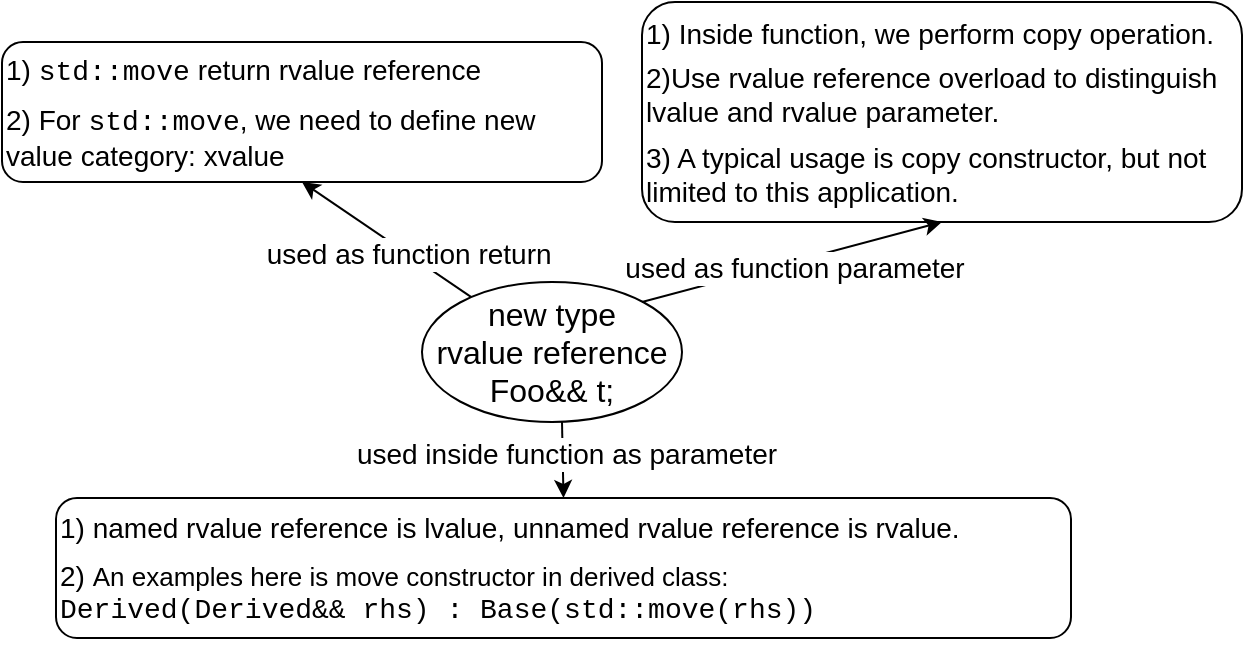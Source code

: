 <mxfile version="24.7.7">
  <diagram name="Page-1" id="ricbQYloURxBvvx5782r">
    <mxGraphModel dx="779" dy="1097" grid="1" gridSize="10" guides="1" tooltips="1" connect="1" arrows="1" fold="1" page="1" pageScale="1" pageWidth="850" pageHeight="1100" math="0" shadow="0">
      <root>
        <mxCell id="0" />
        <mxCell id="1" parent="0" />
        <mxCell id="9KK1NZxKThgLF5jbdS7r-1" value="&lt;div&gt;new type&lt;/div&gt;rvalue reference&lt;div&gt;Foo&amp;amp;&amp;amp; t;&lt;/div&gt;" style="ellipse;whiteSpace=wrap;html=1;fontSize=16;" parent="1" vertex="1">
          <mxGeometry x="300" y="360" width="130" height="70" as="geometry" />
        </mxCell>
        <mxCell id="9KK1NZxKThgLF5jbdS7r-2" value="1) Inside function, we perform copy operation.&lt;div style=&quot;font-size: 5px;&quot;&gt;&lt;br&gt;&lt;div style=&quot;&quot;&gt;&lt;div style=&quot;font-size: 14px;&quot;&gt;2)Use rvalue reference overload to distinguish lvalue and rvalue parameter.&lt;/div&gt;&lt;div style=&quot;&quot;&gt;&lt;br&gt;&lt;/div&gt;&lt;div style=&quot;font-size: 14px;&quot;&gt;3) A typical usage is copy constructor, but not limited to this application.&lt;/div&gt;&lt;/div&gt;&lt;/div&gt;" style="rounded=1;whiteSpace=wrap;html=1;align=left;fontSize=14;" parent="1" vertex="1">
          <mxGeometry x="410" y="220" width="300" height="110" as="geometry" />
        </mxCell>
        <mxCell id="9KK1NZxKThgLF5jbdS7r-3" value="" style="endArrow=classic;html=1;rounded=0;entryX=0.5;entryY=1;entryDx=0;entryDy=0;" parent="1" target="9KK1NZxKThgLF5jbdS7r-2" edge="1">
          <mxGeometry width="50" height="50" relative="1" as="geometry">
            <mxPoint x="410" y="370" as="sourcePoint" />
            <mxPoint x="470" y="320" as="targetPoint" />
          </mxGeometry>
        </mxCell>
        <mxCell id="9KK1NZxKThgLF5jbdS7r-8" value="used as function parameter" style="edgeLabel;html=1;align=center;verticalAlign=middle;resizable=0;points=[];fontSize=14;" parent="9KK1NZxKThgLF5jbdS7r-3" vertex="1" connectable="0">
          <mxGeometry y="-3" relative="1" as="geometry">
            <mxPoint as="offset" />
          </mxGeometry>
        </mxCell>
        <mxCell id="9KK1NZxKThgLF5jbdS7r-4" value="1) &lt;font face=&quot;Courier New&quot;&gt;std::move&lt;/font&gt; return rvalue reference&lt;div style=&quot;font-size: 6px;&quot;&gt;&lt;br&gt;&lt;div style=&quot;font-size: 14px;&quot;&gt;2) For &lt;font face=&quot;Courier New&quot;&gt;std::move&lt;/font&gt;, we need to define new value category: xvalue&lt;/div&gt;&lt;/div&gt;" style="rounded=1;whiteSpace=wrap;html=1;align=left;fontSize=14;" parent="1" vertex="1">
          <mxGeometry x="90" y="240" width="300" height="70" as="geometry" />
        </mxCell>
        <mxCell id="9KK1NZxKThgLF5jbdS7r-5" value="" style="endArrow=classic;html=1;rounded=0;entryX=0.5;entryY=1;entryDx=0;entryDy=0;" parent="1" source="9KK1NZxKThgLF5jbdS7r-1" target="9KK1NZxKThgLF5jbdS7r-4" edge="1">
          <mxGeometry width="50" height="50" relative="1" as="geometry">
            <mxPoint x="200" y="400" as="sourcePoint" />
            <mxPoint x="250" y="350" as="targetPoint" />
          </mxGeometry>
        </mxCell>
        <mxCell id="9KK1NZxKThgLF5jbdS7r-9" value="used as function return&amp;nbsp;" style="edgeLabel;html=1;align=center;verticalAlign=middle;resizable=0;points=[];fontSize=14;" parent="9KK1NZxKThgLF5jbdS7r-5" vertex="1" connectable="0">
          <mxGeometry x="-0.283" y="-1" relative="1" as="geometry">
            <mxPoint as="offset" />
          </mxGeometry>
        </mxCell>
        <mxCell id="9KK1NZxKThgLF5jbdS7r-6" value="&lt;div&gt;&lt;br&gt;&lt;/div&gt;&lt;div&gt;1) named rvalue reference is lvalue, unnamed rvalue reference is rvalue.&lt;div style=&quot;font-size: 6px;&quot;&gt;&lt;br&gt;&lt;div style=&quot;font-size: 14px;&quot;&gt;2)&amp;nbsp;&lt;span style=&quot;background-color: initial; font-size: 13px;&quot;&gt;An examples here is move constructor in derived class:&lt;/span&gt;&lt;/div&gt;&lt;div style=&quot;font-size: 13px;&quot;&gt;&lt;font style=&quot;font-size: 14px;&quot; face=&quot;Courier New&quot;&gt;Derived(Derived&amp;amp;&amp;amp; rhs) : Base(std::move(rhs))&lt;/font&gt;&lt;/div&gt;&lt;/div&gt;&lt;/div&gt;&lt;div&gt;&lt;br&gt;&lt;/div&gt;" style="rounded=1;whiteSpace=wrap;html=1;fontSize=14;align=left;" parent="1" vertex="1">
          <mxGeometry x="117" y="468" width="507.5" height="70" as="geometry" />
        </mxCell>
        <mxCell id="9KK1NZxKThgLF5jbdS7r-7" value="" style="endArrow=classic;html=1;rounded=0;entryX=0.5;entryY=0;entryDx=0;entryDy=0;" parent="1" target="9KK1NZxKThgLF5jbdS7r-6" edge="1">
          <mxGeometry width="50" height="50" relative="1" as="geometry">
            <mxPoint x="370" y="430" as="sourcePoint" />
            <mxPoint x="420" y="380" as="targetPoint" />
          </mxGeometry>
        </mxCell>
        <mxCell id="9KK1NZxKThgLF5jbdS7r-10" value="used inside function as parameter" style="edgeLabel;html=1;align=center;verticalAlign=middle;resizable=0;points=[];fontSize=14;" parent="9KK1NZxKThgLF5jbdS7r-7" vertex="1" connectable="0">
          <mxGeometry x="-0.197" y="1" relative="1" as="geometry">
            <mxPoint as="offset" />
          </mxGeometry>
        </mxCell>
      </root>
    </mxGraphModel>
  </diagram>
</mxfile>
